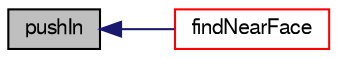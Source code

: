 digraph "pushIn"
{
  bgcolor="transparent";
  edge [fontname="FreeSans",fontsize="10",labelfontname="FreeSans",labelfontsize="10"];
  node [fontname="FreeSans",fontsize="10",shape=record];
  rankdir="LR";
  Node990 [label="pushIn",height=0.2,width=0.4,color="black", fillcolor="grey75", style="filled", fontcolor="black"];
  Node990 -> Node991 [dir="back",color="midnightblue",fontsize="10",style="solid",fontname="FreeSans"];
  Node991 [label="findNearFace",height=0.2,width=0.4,color="red",URL="$a29314.html#a6f3ffbebdbdd53b9567f23e683c944fb",tooltip="Returns face label (or -1) of face which is close to sample. "];
}
